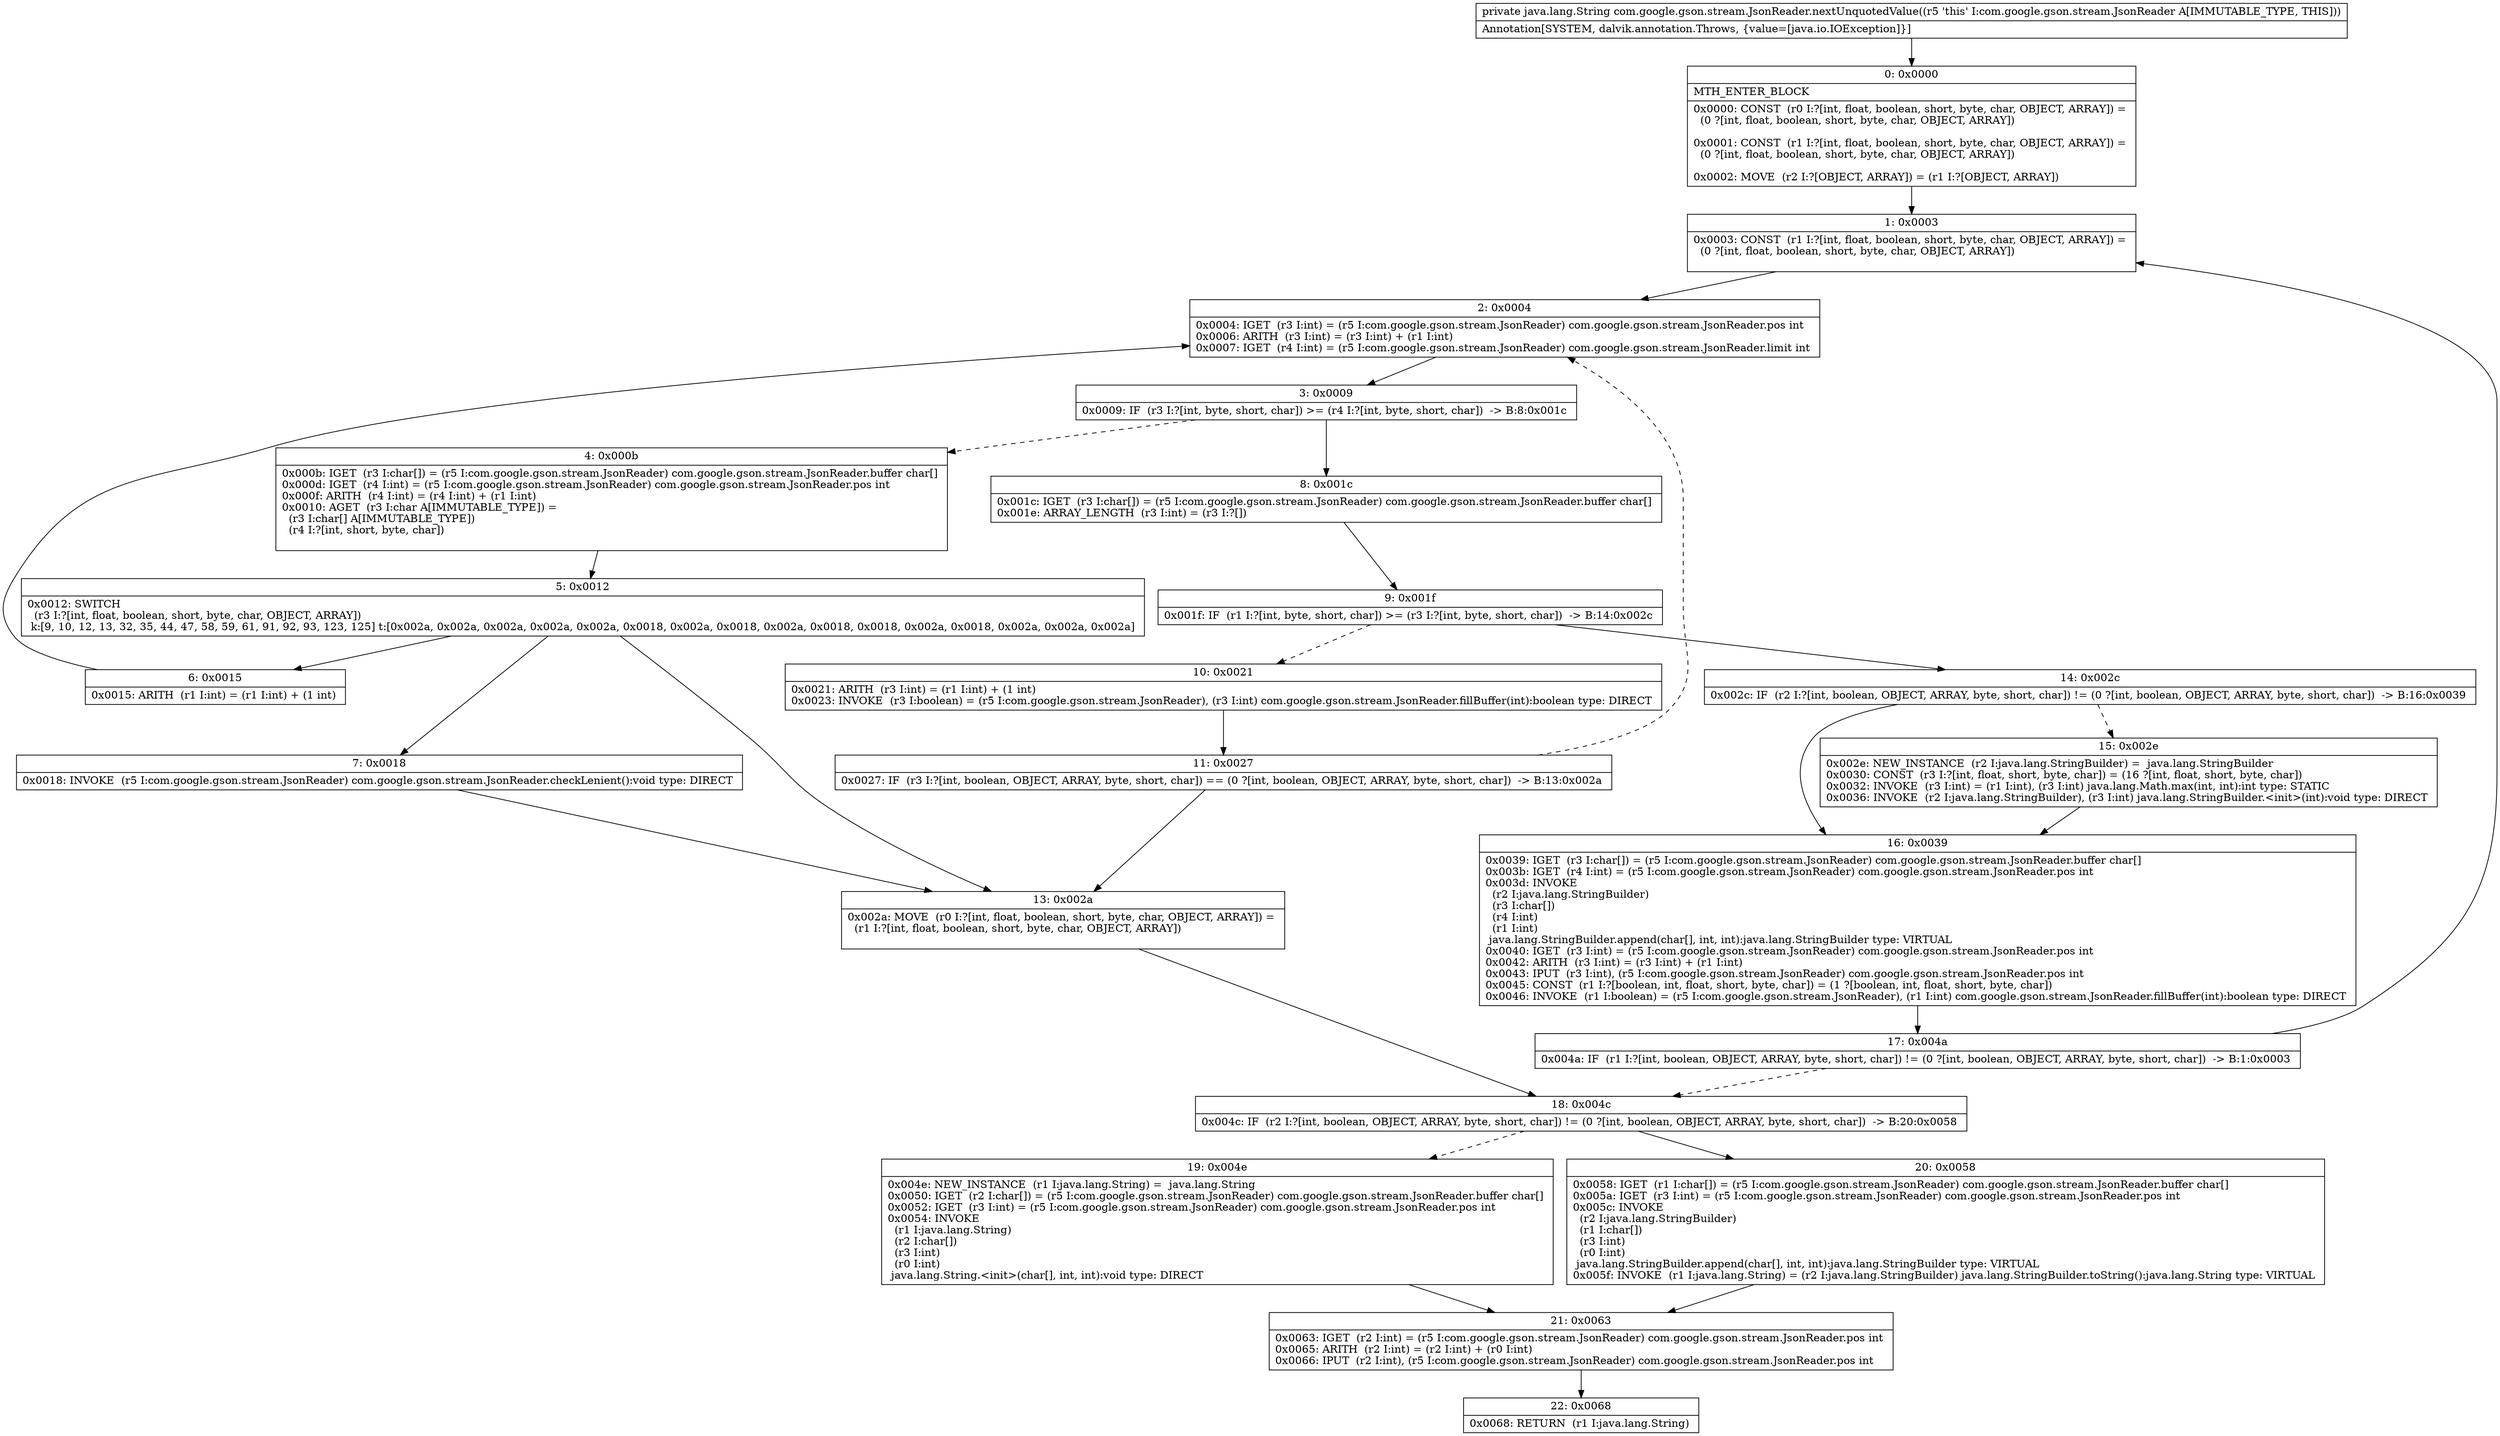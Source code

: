 digraph "CFG forcom.google.gson.stream.JsonReader.nextUnquotedValue()Ljava\/lang\/String;" {
Node_0 [shape=record,label="{0\:\ 0x0000|MTH_ENTER_BLOCK\l|0x0000: CONST  (r0 I:?[int, float, boolean, short, byte, char, OBJECT, ARRAY]) = \l  (0 ?[int, float, boolean, short, byte, char, OBJECT, ARRAY])\l \l0x0001: CONST  (r1 I:?[int, float, boolean, short, byte, char, OBJECT, ARRAY]) = \l  (0 ?[int, float, boolean, short, byte, char, OBJECT, ARRAY])\l \l0x0002: MOVE  (r2 I:?[OBJECT, ARRAY]) = (r1 I:?[OBJECT, ARRAY]) \l}"];
Node_1 [shape=record,label="{1\:\ 0x0003|0x0003: CONST  (r1 I:?[int, float, boolean, short, byte, char, OBJECT, ARRAY]) = \l  (0 ?[int, float, boolean, short, byte, char, OBJECT, ARRAY])\l \l}"];
Node_2 [shape=record,label="{2\:\ 0x0004|0x0004: IGET  (r3 I:int) = (r5 I:com.google.gson.stream.JsonReader) com.google.gson.stream.JsonReader.pos int \l0x0006: ARITH  (r3 I:int) = (r3 I:int) + (r1 I:int) \l0x0007: IGET  (r4 I:int) = (r5 I:com.google.gson.stream.JsonReader) com.google.gson.stream.JsonReader.limit int \l}"];
Node_3 [shape=record,label="{3\:\ 0x0009|0x0009: IF  (r3 I:?[int, byte, short, char]) \>= (r4 I:?[int, byte, short, char])  \-\> B:8:0x001c \l}"];
Node_4 [shape=record,label="{4\:\ 0x000b|0x000b: IGET  (r3 I:char[]) = (r5 I:com.google.gson.stream.JsonReader) com.google.gson.stream.JsonReader.buffer char[] \l0x000d: IGET  (r4 I:int) = (r5 I:com.google.gson.stream.JsonReader) com.google.gson.stream.JsonReader.pos int \l0x000f: ARITH  (r4 I:int) = (r4 I:int) + (r1 I:int) \l0x0010: AGET  (r3 I:char A[IMMUTABLE_TYPE]) = \l  (r3 I:char[] A[IMMUTABLE_TYPE])\l  (r4 I:?[int, short, byte, char])\l \l}"];
Node_5 [shape=record,label="{5\:\ 0x0012|0x0012: SWITCH  \l  (r3 I:?[int, float, boolean, short, byte, char, OBJECT, ARRAY])\l k:[9, 10, 12, 13, 32, 35, 44, 47, 58, 59, 61, 91, 92, 93, 123, 125] t:[0x002a, 0x002a, 0x002a, 0x002a, 0x002a, 0x0018, 0x002a, 0x0018, 0x002a, 0x0018, 0x0018, 0x002a, 0x0018, 0x002a, 0x002a, 0x002a] \l}"];
Node_6 [shape=record,label="{6\:\ 0x0015|0x0015: ARITH  (r1 I:int) = (r1 I:int) + (1 int) \l}"];
Node_7 [shape=record,label="{7\:\ 0x0018|0x0018: INVOKE  (r5 I:com.google.gson.stream.JsonReader) com.google.gson.stream.JsonReader.checkLenient():void type: DIRECT \l}"];
Node_8 [shape=record,label="{8\:\ 0x001c|0x001c: IGET  (r3 I:char[]) = (r5 I:com.google.gson.stream.JsonReader) com.google.gson.stream.JsonReader.buffer char[] \l0x001e: ARRAY_LENGTH  (r3 I:int) = (r3 I:?[]) \l}"];
Node_9 [shape=record,label="{9\:\ 0x001f|0x001f: IF  (r1 I:?[int, byte, short, char]) \>= (r3 I:?[int, byte, short, char])  \-\> B:14:0x002c \l}"];
Node_10 [shape=record,label="{10\:\ 0x0021|0x0021: ARITH  (r3 I:int) = (r1 I:int) + (1 int) \l0x0023: INVOKE  (r3 I:boolean) = (r5 I:com.google.gson.stream.JsonReader), (r3 I:int) com.google.gson.stream.JsonReader.fillBuffer(int):boolean type: DIRECT \l}"];
Node_11 [shape=record,label="{11\:\ 0x0027|0x0027: IF  (r3 I:?[int, boolean, OBJECT, ARRAY, byte, short, char]) == (0 ?[int, boolean, OBJECT, ARRAY, byte, short, char])  \-\> B:13:0x002a \l}"];
Node_13 [shape=record,label="{13\:\ 0x002a|0x002a: MOVE  (r0 I:?[int, float, boolean, short, byte, char, OBJECT, ARRAY]) = \l  (r1 I:?[int, float, boolean, short, byte, char, OBJECT, ARRAY])\l \l}"];
Node_14 [shape=record,label="{14\:\ 0x002c|0x002c: IF  (r2 I:?[int, boolean, OBJECT, ARRAY, byte, short, char]) != (0 ?[int, boolean, OBJECT, ARRAY, byte, short, char])  \-\> B:16:0x0039 \l}"];
Node_15 [shape=record,label="{15\:\ 0x002e|0x002e: NEW_INSTANCE  (r2 I:java.lang.StringBuilder) =  java.lang.StringBuilder \l0x0030: CONST  (r3 I:?[int, float, short, byte, char]) = (16 ?[int, float, short, byte, char]) \l0x0032: INVOKE  (r3 I:int) = (r1 I:int), (r3 I:int) java.lang.Math.max(int, int):int type: STATIC \l0x0036: INVOKE  (r2 I:java.lang.StringBuilder), (r3 I:int) java.lang.StringBuilder.\<init\>(int):void type: DIRECT \l}"];
Node_16 [shape=record,label="{16\:\ 0x0039|0x0039: IGET  (r3 I:char[]) = (r5 I:com.google.gson.stream.JsonReader) com.google.gson.stream.JsonReader.buffer char[] \l0x003b: IGET  (r4 I:int) = (r5 I:com.google.gson.stream.JsonReader) com.google.gson.stream.JsonReader.pos int \l0x003d: INVOKE  \l  (r2 I:java.lang.StringBuilder)\l  (r3 I:char[])\l  (r4 I:int)\l  (r1 I:int)\l java.lang.StringBuilder.append(char[], int, int):java.lang.StringBuilder type: VIRTUAL \l0x0040: IGET  (r3 I:int) = (r5 I:com.google.gson.stream.JsonReader) com.google.gson.stream.JsonReader.pos int \l0x0042: ARITH  (r3 I:int) = (r3 I:int) + (r1 I:int) \l0x0043: IPUT  (r3 I:int), (r5 I:com.google.gson.stream.JsonReader) com.google.gson.stream.JsonReader.pos int \l0x0045: CONST  (r1 I:?[boolean, int, float, short, byte, char]) = (1 ?[boolean, int, float, short, byte, char]) \l0x0046: INVOKE  (r1 I:boolean) = (r5 I:com.google.gson.stream.JsonReader), (r1 I:int) com.google.gson.stream.JsonReader.fillBuffer(int):boolean type: DIRECT \l}"];
Node_17 [shape=record,label="{17\:\ 0x004a|0x004a: IF  (r1 I:?[int, boolean, OBJECT, ARRAY, byte, short, char]) != (0 ?[int, boolean, OBJECT, ARRAY, byte, short, char])  \-\> B:1:0x0003 \l}"];
Node_18 [shape=record,label="{18\:\ 0x004c|0x004c: IF  (r2 I:?[int, boolean, OBJECT, ARRAY, byte, short, char]) != (0 ?[int, boolean, OBJECT, ARRAY, byte, short, char])  \-\> B:20:0x0058 \l}"];
Node_19 [shape=record,label="{19\:\ 0x004e|0x004e: NEW_INSTANCE  (r1 I:java.lang.String) =  java.lang.String \l0x0050: IGET  (r2 I:char[]) = (r5 I:com.google.gson.stream.JsonReader) com.google.gson.stream.JsonReader.buffer char[] \l0x0052: IGET  (r3 I:int) = (r5 I:com.google.gson.stream.JsonReader) com.google.gson.stream.JsonReader.pos int \l0x0054: INVOKE  \l  (r1 I:java.lang.String)\l  (r2 I:char[])\l  (r3 I:int)\l  (r0 I:int)\l java.lang.String.\<init\>(char[], int, int):void type: DIRECT \l}"];
Node_20 [shape=record,label="{20\:\ 0x0058|0x0058: IGET  (r1 I:char[]) = (r5 I:com.google.gson.stream.JsonReader) com.google.gson.stream.JsonReader.buffer char[] \l0x005a: IGET  (r3 I:int) = (r5 I:com.google.gson.stream.JsonReader) com.google.gson.stream.JsonReader.pos int \l0x005c: INVOKE  \l  (r2 I:java.lang.StringBuilder)\l  (r1 I:char[])\l  (r3 I:int)\l  (r0 I:int)\l java.lang.StringBuilder.append(char[], int, int):java.lang.StringBuilder type: VIRTUAL \l0x005f: INVOKE  (r1 I:java.lang.String) = (r2 I:java.lang.StringBuilder) java.lang.StringBuilder.toString():java.lang.String type: VIRTUAL \l}"];
Node_21 [shape=record,label="{21\:\ 0x0063|0x0063: IGET  (r2 I:int) = (r5 I:com.google.gson.stream.JsonReader) com.google.gson.stream.JsonReader.pos int \l0x0065: ARITH  (r2 I:int) = (r2 I:int) + (r0 I:int) \l0x0066: IPUT  (r2 I:int), (r5 I:com.google.gson.stream.JsonReader) com.google.gson.stream.JsonReader.pos int \l}"];
Node_22 [shape=record,label="{22\:\ 0x0068|0x0068: RETURN  (r1 I:java.lang.String) \l}"];
MethodNode[shape=record,label="{private java.lang.String com.google.gson.stream.JsonReader.nextUnquotedValue((r5 'this' I:com.google.gson.stream.JsonReader A[IMMUTABLE_TYPE, THIS]))  | Annotation[SYSTEM, dalvik.annotation.Throws, \{value=[java.io.IOException]\}]\l}"];
MethodNode -> Node_0;
Node_0 -> Node_1;
Node_1 -> Node_2;
Node_2 -> Node_3;
Node_3 -> Node_4[style=dashed];
Node_3 -> Node_8;
Node_4 -> Node_5;
Node_5 -> Node_6;
Node_5 -> Node_7;
Node_5 -> Node_13;
Node_6 -> Node_2;
Node_7 -> Node_13;
Node_8 -> Node_9;
Node_9 -> Node_10[style=dashed];
Node_9 -> Node_14;
Node_10 -> Node_11;
Node_11 -> Node_13;
Node_11 -> Node_2[style=dashed];
Node_13 -> Node_18;
Node_14 -> Node_15[style=dashed];
Node_14 -> Node_16;
Node_15 -> Node_16;
Node_16 -> Node_17;
Node_17 -> Node_1;
Node_17 -> Node_18[style=dashed];
Node_18 -> Node_19[style=dashed];
Node_18 -> Node_20;
Node_19 -> Node_21;
Node_20 -> Node_21;
Node_21 -> Node_22;
}

